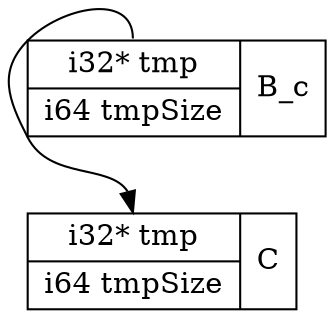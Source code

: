 digraph structs {
	node [shape=record];
	"C" [label="{<i0>i32* tmp|<i1>i64 tmpSize}|C"];
	"B_c" [label="{<i0>i32* tmp|<i1>i64 tmpSize}|B_c"];

	"B_c" -> "C" [tailport=i0, headport=i0, ];
}
